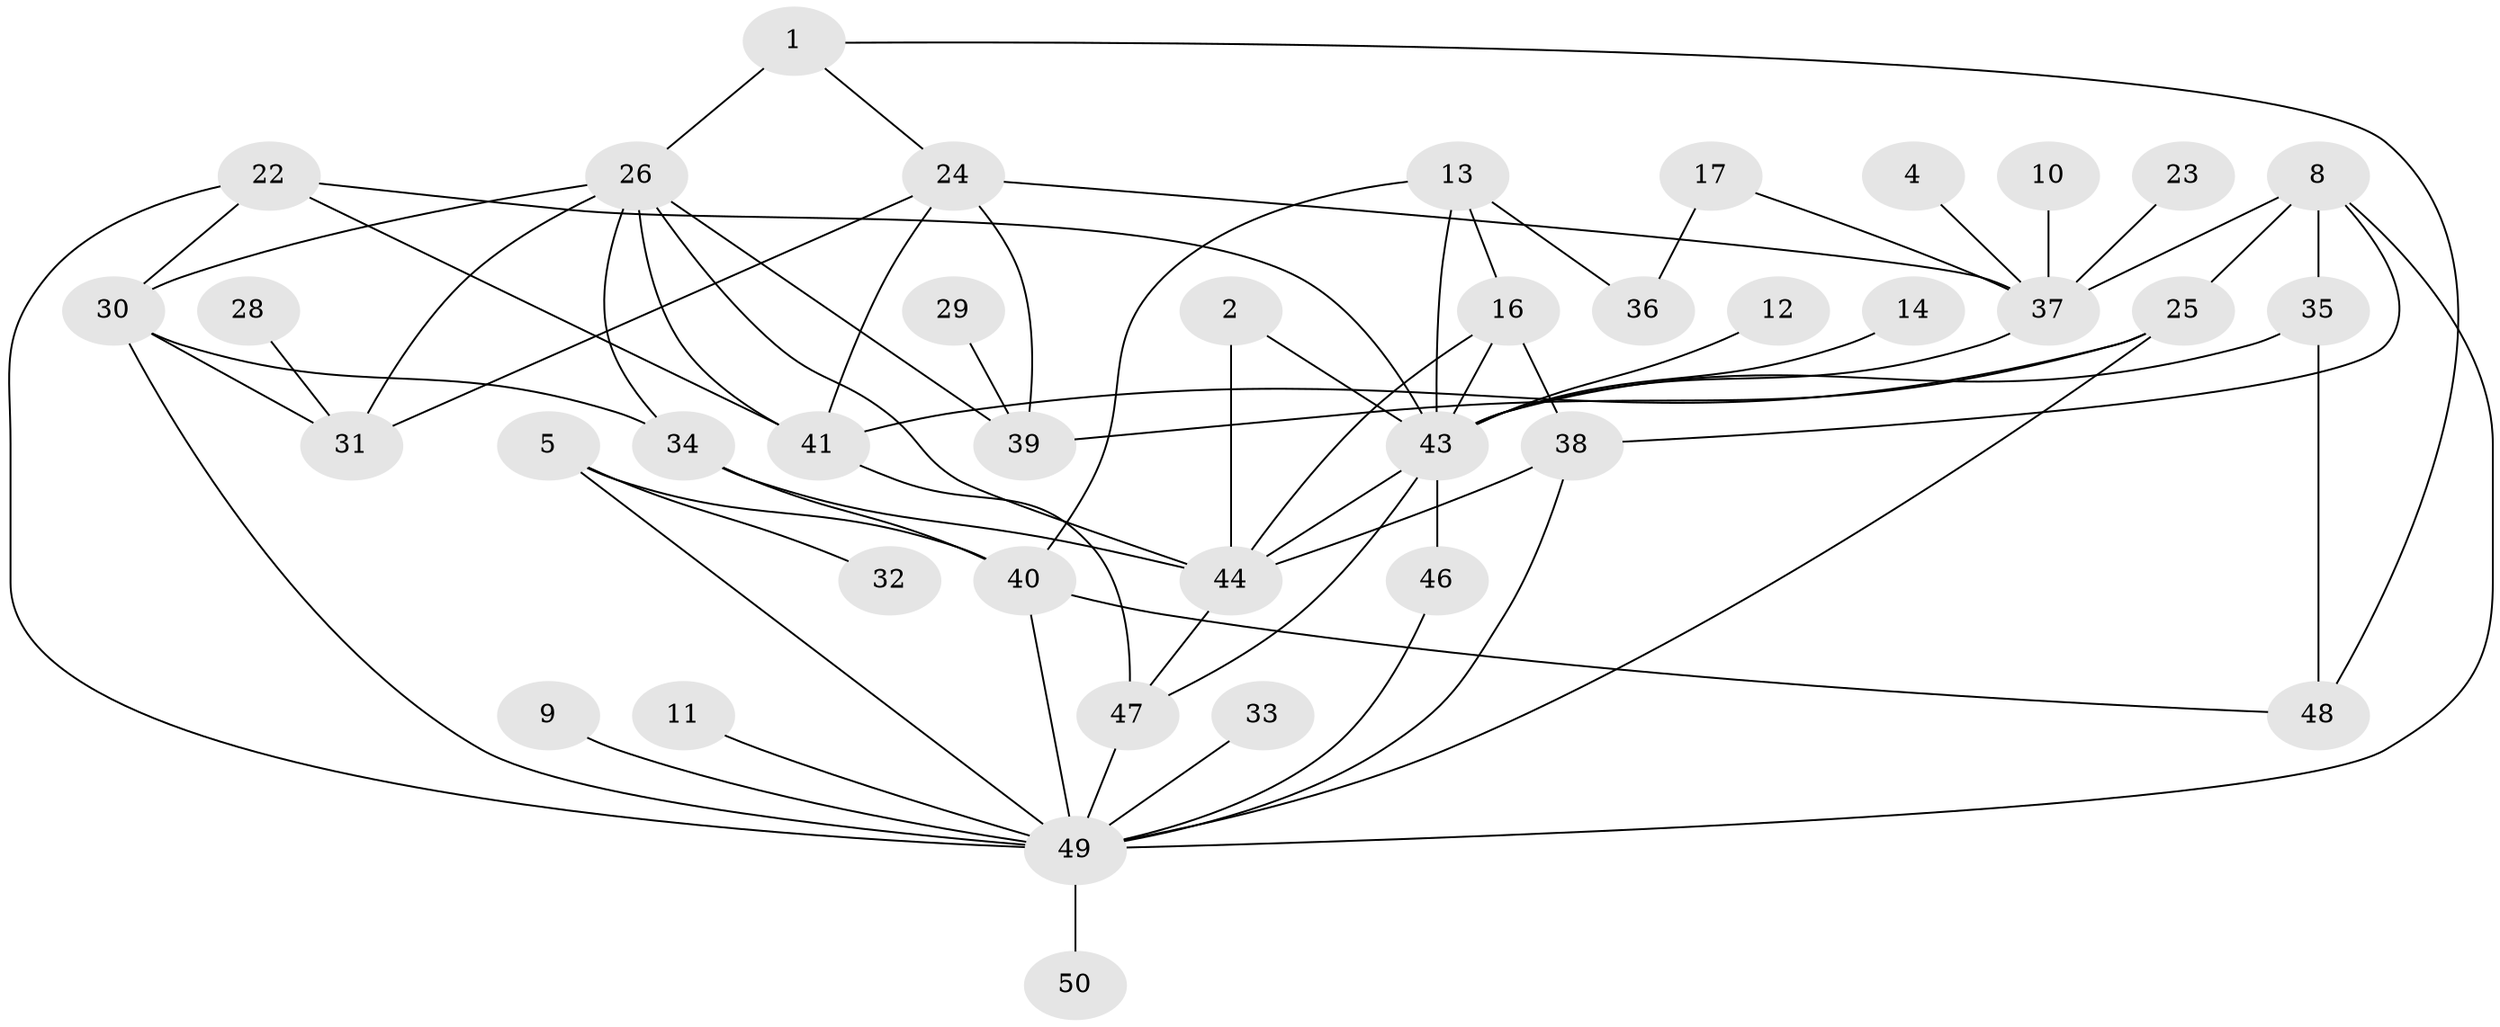 // original degree distribution, {4: 0.2, 2: 0.18, 0: 0.11, 3: 0.2, 1: 0.21, 5: 0.05, 6: 0.04, 8: 0.01}
// Generated by graph-tools (version 1.1) at 2025/46/03/06/25 01:46:56]
// undirected, 39 vertices, 69 edges
graph export_dot {
graph [start="1"]
  node [color=gray90,style=filled];
  1;
  2;
  4;
  5;
  8;
  9;
  10;
  11;
  12;
  13;
  14;
  16;
  17;
  22;
  23;
  24;
  25;
  26;
  28;
  29;
  30;
  31;
  32;
  33;
  34;
  35;
  36;
  37;
  38;
  39;
  40;
  41;
  43;
  44;
  46;
  47;
  48;
  49;
  50;
  1 -- 24 [weight=1.0];
  1 -- 26 [weight=2.0];
  1 -- 48 [weight=1.0];
  2 -- 43 [weight=1.0];
  2 -- 44 [weight=1.0];
  4 -- 37 [weight=1.0];
  5 -- 32 [weight=1.0];
  5 -- 40 [weight=1.0];
  5 -- 49 [weight=1.0];
  8 -- 25 [weight=1.0];
  8 -- 35 [weight=1.0];
  8 -- 37 [weight=1.0];
  8 -- 38 [weight=1.0];
  8 -- 49 [weight=1.0];
  9 -- 49 [weight=1.0];
  10 -- 37 [weight=1.0];
  11 -- 49 [weight=1.0];
  12 -- 43 [weight=1.0];
  13 -- 16 [weight=1.0];
  13 -- 36 [weight=1.0];
  13 -- 40 [weight=1.0];
  13 -- 43 [weight=1.0];
  14 -- 43 [weight=1.0];
  16 -- 38 [weight=2.0];
  16 -- 43 [weight=1.0];
  16 -- 44 [weight=1.0];
  17 -- 36 [weight=1.0];
  17 -- 37 [weight=1.0];
  22 -- 30 [weight=1.0];
  22 -- 41 [weight=1.0];
  22 -- 43 [weight=1.0];
  22 -- 49 [weight=1.0];
  23 -- 37 [weight=1.0];
  24 -- 31 [weight=1.0];
  24 -- 37 [weight=1.0];
  24 -- 39 [weight=2.0];
  24 -- 41 [weight=1.0];
  25 -- 39 [weight=1.0];
  25 -- 41 [weight=1.0];
  25 -- 49 [weight=1.0];
  26 -- 30 [weight=1.0];
  26 -- 31 [weight=2.0];
  26 -- 34 [weight=1.0];
  26 -- 39 [weight=1.0];
  26 -- 41 [weight=1.0];
  26 -- 44 [weight=1.0];
  28 -- 31 [weight=1.0];
  29 -- 39 [weight=1.0];
  30 -- 31 [weight=1.0];
  30 -- 34 [weight=1.0];
  30 -- 49 [weight=1.0];
  33 -- 49 [weight=1.0];
  34 -- 40 [weight=1.0];
  34 -- 44 [weight=1.0];
  35 -- 43 [weight=2.0];
  35 -- 48 [weight=1.0];
  37 -- 43 [weight=3.0];
  38 -- 44 [weight=1.0];
  38 -- 49 [weight=1.0];
  40 -- 48 [weight=1.0];
  40 -- 49 [weight=1.0];
  41 -- 47 [weight=1.0];
  43 -- 44 [weight=1.0];
  43 -- 46 [weight=1.0];
  43 -- 47 [weight=1.0];
  44 -- 47 [weight=1.0];
  46 -- 49 [weight=1.0];
  47 -- 49 [weight=1.0];
  49 -- 50 [weight=1.0];
}
